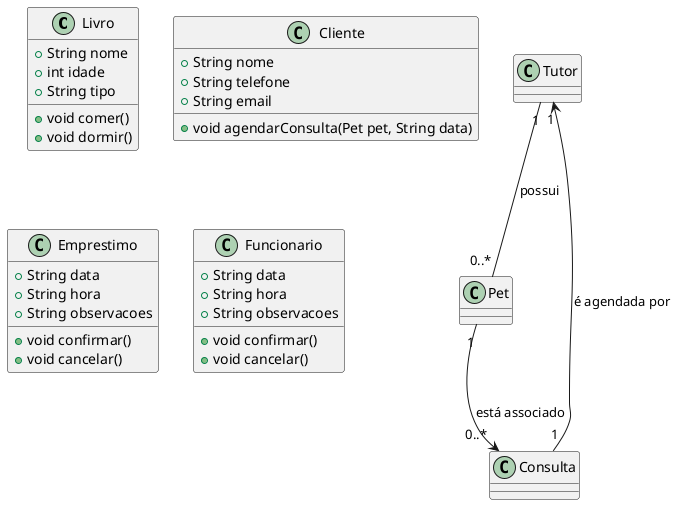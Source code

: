 @startuml Diagrama de Classe - Biblioteca
class Livro {
    + String nome
    + int idade
    + String tipo
    + void comer()
    + void dormir()
}

class Cliente {
    + String nome
    + String telefone
    + String email
    + void agendarConsulta(Pet pet, String data)
}

class Emprestimo {
    + String data
    + String hora
    + String observacoes
    + void confirmar()
    + void cancelar()
}

class Funcionario {
    + String data
    + String hora
    + String observacoes
    + void confirmar()
    + void cancelar()
}

Tutor "1" -- "0..*" Pet : possui
Pet "1" --> "0..*" Consulta : está associado
Consulta "1" --> "1" Tutor : é agendada por
@enduml
